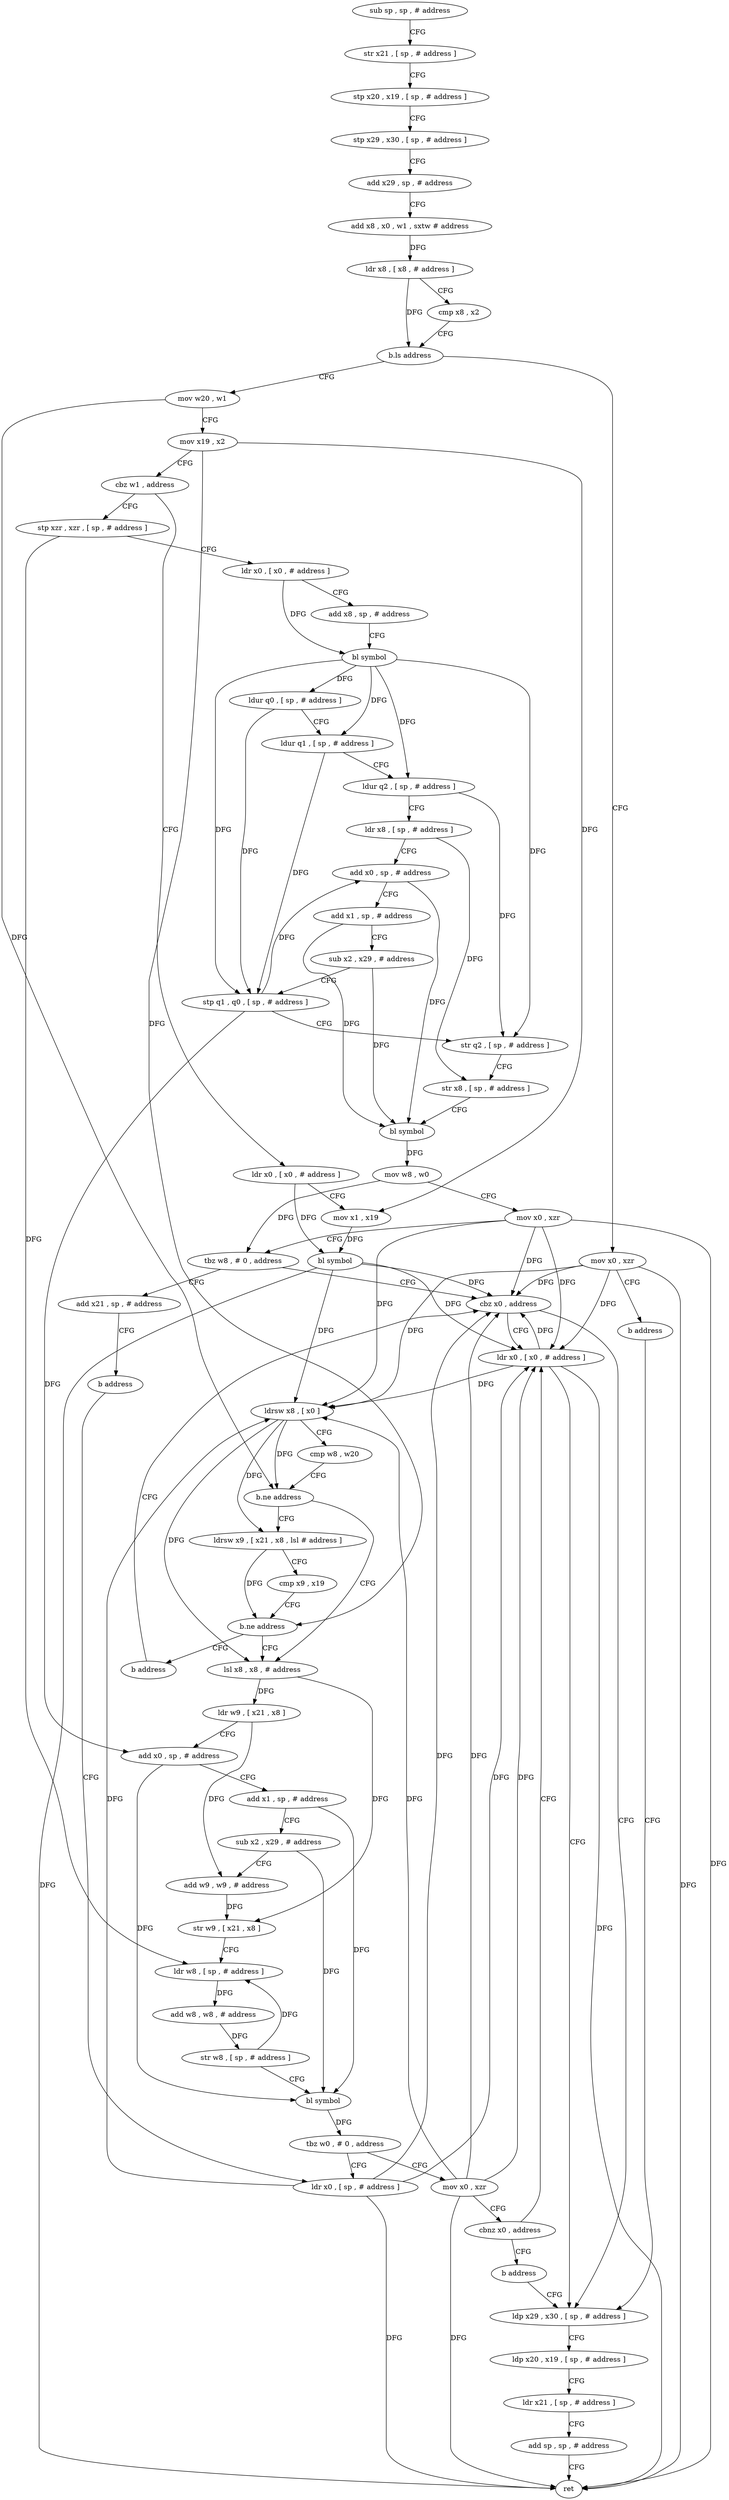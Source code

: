 digraph "func" {
"70840" [label = "sub sp , sp , # address" ]
"70844" [label = "str x21 , [ sp , # address ]" ]
"70848" [label = "stp x20 , x19 , [ sp , # address ]" ]
"70852" [label = "stp x29 , x30 , [ sp , # address ]" ]
"70856" [label = "add x29 , sp , # address" ]
"70860" [label = "add x8 , x0 , w1 , sxtw # address" ]
"70864" [label = "ldr x8 , [ x8 , # address ]" ]
"70868" [label = "cmp x8 , x2" ]
"70872" [label = "b.ls address" ]
"71048" [label = "mov x0 , xzr" ]
"70876" [label = "mov w20 , w1" ]
"71052" [label = "b address" ]
"71076" [label = "ldp x29 , x30 , [ sp , # address ]" ]
"70880" [label = "mov x19 , x2" ]
"70884" [label = "cbz w1 , address" ]
"71056" [label = "ldr x0 , [ x0 , # address ]" ]
"70888" [label = "stp xzr , xzr , [ sp , # address ]" ]
"71080" [label = "ldp x20 , x19 , [ sp , # address ]" ]
"71084" [label = "ldr x21 , [ sp , # address ]" ]
"71088" [label = "add sp , sp , # address" ]
"71092" [label = "ret" ]
"71060" [label = "mov x1 , x19" ]
"71064" [label = "bl symbol" ]
"71068" [label = "cbz x0 , address" ]
"70892" [label = "ldr x0 , [ x0 , # address ]" ]
"70896" [label = "add x8 , sp , # address" ]
"70900" [label = "bl symbol" ]
"70904" [label = "ldur q0 , [ sp , # address ]" ]
"70908" [label = "ldur q1 , [ sp , # address ]" ]
"70912" [label = "ldur q2 , [ sp , # address ]" ]
"70916" [label = "ldr x8 , [ sp , # address ]" ]
"70920" [label = "add x0 , sp , # address" ]
"70924" [label = "add x1 , sp , # address" ]
"70928" [label = "sub x2 , x29 , # address" ]
"70932" [label = "stp q1 , q0 , [ sp , # address ]" ]
"70936" [label = "str q2 , [ sp , # address ]" ]
"70940" [label = "str x8 , [ sp , # address ]" ]
"70944" [label = "bl symbol" ]
"70948" [label = "mov w8 , w0" ]
"70952" [label = "mov x0 , xzr" ]
"70956" [label = "tbz w8 , # 0 , address" ]
"70960" [label = "add x21 , sp , # address" ]
"71072" [label = "ldr x0 , [ x0 , # address ]" ]
"70964" [label = "b address" ]
"71016" [label = "ldr x0 , [ sp , # address ]" ]
"71020" [label = "ldrsw x8 , [ x0 ]" ]
"71024" [label = "cmp w8 , w20" ]
"71028" [label = "b.ne address" ]
"70968" [label = "lsl x8 , x8 , # address" ]
"71032" [label = "ldrsw x9 , [ x21 , x8 , lsl # address ]" ]
"70972" [label = "ldr w9 , [ x21 , x8 ]" ]
"70976" [label = "add x0 , sp , # address" ]
"70980" [label = "add x1 , sp , # address" ]
"70984" [label = "sub x2 , x29 , # address" ]
"70988" [label = "add w9 , w9 , # address" ]
"70992" [label = "str w9 , [ x21 , x8 ]" ]
"70996" [label = "ldr w8 , [ sp , # address ]" ]
"71000" [label = "add w8 , w8 , # address" ]
"71004" [label = "str w8 , [ sp , # address ]" ]
"71008" [label = "bl symbol" ]
"71012" [label = "tbz w0 , # 0 , address" ]
"71096" [label = "mov x0 , xzr" ]
"71036" [label = "cmp x9 , x19" ]
"71040" [label = "b.ne address" ]
"71044" [label = "b address" ]
"71100" [label = "cbnz x0 , address" ]
"71104" [label = "b address" ]
"70840" -> "70844" [ label = "CFG" ]
"70844" -> "70848" [ label = "CFG" ]
"70848" -> "70852" [ label = "CFG" ]
"70852" -> "70856" [ label = "CFG" ]
"70856" -> "70860" [ label = "CFG" ]
"70860" -> "70864" [ label = "DFG" ]
"70864" -> "70868" [ label = "CFG" ]
"70864" -> "70872" [ label = "DFG" ]
"70868" -> "70872" [ label = "CFG" ]
"70872" -> "71048" [ label = "CFG" ]
"70872" -> "70876" [ label = "CFG" ]
"71048" -> "71052" [ label = "CFG" ]
"71048" -> "71092" [ label = "DFG" ]
"71048" -> "71068" [ label = "DFG" ]
"71048" -> "71072" [ label = "DFG" ]
"71048" -> "71020" [ label = "DFG" ]
"70876" -> "70880" [ label = "CFG" ]
"70876" -> "71028" [ label = "DFG" ]
"71052" -> "71076" [ label = "CFG" ]
"71076" -> "71080" [ label = "CFG" ]
"70880" -> "70884" [ label = "CFG" ]
"70880" -> "71060" [ label = "DFG" ]
"70880" -> "71040" [ label = "DFG" ]
"70884" -> "71056" [ label = "CFG" ]
"70884" -> "70888" [ label = "CFG" ]
"71056" -> "71060" [ label = "CFG" ]
"71056" -> "71064" [ label = "DFG" ]
"70888" -> "70892" [ label = "CFG" ]
"70888" -> "70996" [ label = "DFG" ]
"71080" -> "71084" [ label = "CFG" ]
"71084" -> "71088" [ label = "CFG" ]
"71088" -> "71092" [ label = "CFG" ]
"71060" -> "71064" [ label = "DFG" ]
"71064" -> "71068" [ label = "DFG" ]
"71064" -> "71092" [ label = "DFG" ]
"71064" -> "71072" [ label = "DFG" ]
"71064" -> "71020" [ label = "DFG" ]
"71068" -> "71076" [ label = "CFG" ]
"71068" -> "71072" [ label = "CFG" ]
"70892" -> "70896" [ label = "CFG" ]
"70892" -> "70900" [ label = "DFG" ]
"70896" -> "70900" [ label = "CFG" ]
"70900" -> "70904" [ label = "DFG" ]
"70900" -> "70932" [ label = "DFG" ]
"70900" -> "70908" [ label = "DFG" ]
"70900" -> "70912" [ label = "DFG" ]
"70900" -> "70936" [ label = "DFG" ]
"70904" -> "70908" [ label = "CFG" ]
"70904" -> "70932" [ label = "DFG" ]
"70908" -> "70912" [ label = "CFG" ]
"70908" -> "70932" [ label = "DFG" ]
"70912" -> "70916" [ label = "CFG" ]
"70912" -> "70936" [ label = "DFG" ]
"70916" -> "70920" [ label = "CFG" ]
"70916" -> "70940" [ label = "DFG" ]
"70920" -> "70924" [ label = "CFG" ]
"70920" -> "70944" [ label = "DFG" ]
"70924" -> "70928" [ label = "CFG" ]
"70924" -> "70944" [ label = "DFG" ]
"70928" -> "70932" [ label = "CFG" ]
"70928" -> "70944" [ label = "DFG" ]
"70932" -> "70936" [ label = "CFG" ]
"70932" -> "70920" [ label = "DFG" ]
"70932" -> "70976" [ label = "DFG" ]
"70936" -> "70940" [ label = "CFG" ]
"70940" -> "70944" [ label = "CFG" ]
"70944" -> "70948" [ label = "DFG" ]
"70948" -> "70952" [ label = "CFG" ]
"70948" -> "70956" [ label = "DFG" ]
"70952" -> "70956" [ label = "CFG" ]
"70952" -> "71092" [ label = "DFG" ]
"70952" -> "71068" [ label = "DFG" ]
"70952" -> "71072" [ label = "DFG" ]
"70952" -> "71020" [ label = "DFG" ]
"70956" -> "71068" [ label = "CFG" ]
"70956" -> "70960" [ label = "CFG" ]
"70960" -> "70964" [ label = "CFG" ]
"71072" -> "71076" [ label = "CFG" ]
"71072" -> "71068" [ label = "DFG" ]
"71072" -> "71092" [ label = "DFG" ]
"71072" -> "71020" [ label = "DFG" ]
"70964" -> "71016" [ label = "CFG" ]
"71016" -> "71020" [ label = "DFG" ]
"71016" -> "71068" [ label = "DFG" ]
"71016" -> "71072" [ label = "DFG" ]
"71016" -> "71092" [ label = "DFG" ]
"71020" -> "71024" [ label = "CFG" ]
"71020" -> "71028" [ label = "DFG" ]
"71020" -> "70968" [ label = "DFG" ]
"71020" -> "71032" [ label = "DFG" ]
"71024" -> "71028" [ label = "CFG" ]
"71028" -> "70968" [ label = "CFG" ]
"71028" -> "71032" [ label = "CFG" ]
"70968" -> "70972" [ label = "DFG" ]
"70968" -> "70992" [ label = "DFG" ]
"71032" -> "71036" [ label = "CFG" ]
"71032" -> "71040" [ label = "DFG" ]
"70972" -> "70976" [ label = "CFG" ]
"70972" -> "70988" [ label = "DFG" ]
"70976" -> "70980" [ label = "CFG" ]
"70976" -> "71008" [ label = "DFG" ]
"70980" -> "70984" [ label = "CFG" ]
"70980" -> "71008" [ label = "DFG" ]
"70984" -> "70988" [ label = "CFG" ]
"70984" -> "71008" [ label = "DFG" ]
"70988" -> "70992" [ label = "DFG" ]
"70992" -> "70996" [ label = "CFG" ]
"70996" -> "71000" [ label = "DFG" ]
"71000" -> "71004" [ label = "DFG" ]
"71004" -> "71008" [ label = "CFG" ]
"71004" -> "70996" [ label = "DFG" ]
"71008" -> "71012" [ label = "DFG" ]
"71012" -> "71096" [ label = "CFG" ]
"71012" -> "71016" [ label = "CFG" ]
"71096" -> "71100" [ label = "CFG" ]
"71096" -> "71068" [ label = "DFG" ]
"71096" -> "71072" [ label = "DFG" ]
"71096" -> "71020" [ label = "DFG" ]
"71096" -> "71092" [ label = "DFG" ]
"71036" -> "71040" [ label = "CFG" ]
"71040" -> "70968" [ label = "CFG" ]
"71040" -> "71044" [ label = "CFG" ]
"71044" -> "71068" [ label = "CFG" ]
"71100" -> "71072" [ label = "CFG" ]
"71100" -> "71104" [ label = "CFG" ]
"71104" -> "71076" [ label = "CFG" ]
}
